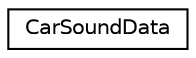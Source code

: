 digraph "Graphical Class Hierarchy"
{
  edge [fontname="Helvetica",fontsize="10",labelfontname="Helvetica",labelfontsize="10"];
  node [fontname="Helvetica",fontsize="10",shape=record];
  rankdir="LR";
  Node1 [label="CarSoundData",height=0.2,width=0.4,color="black", fillcolor="white", style="filled",URL="$class_car_sound_data.html",tooltip="Manages the source sound of each individual car. "];
}
